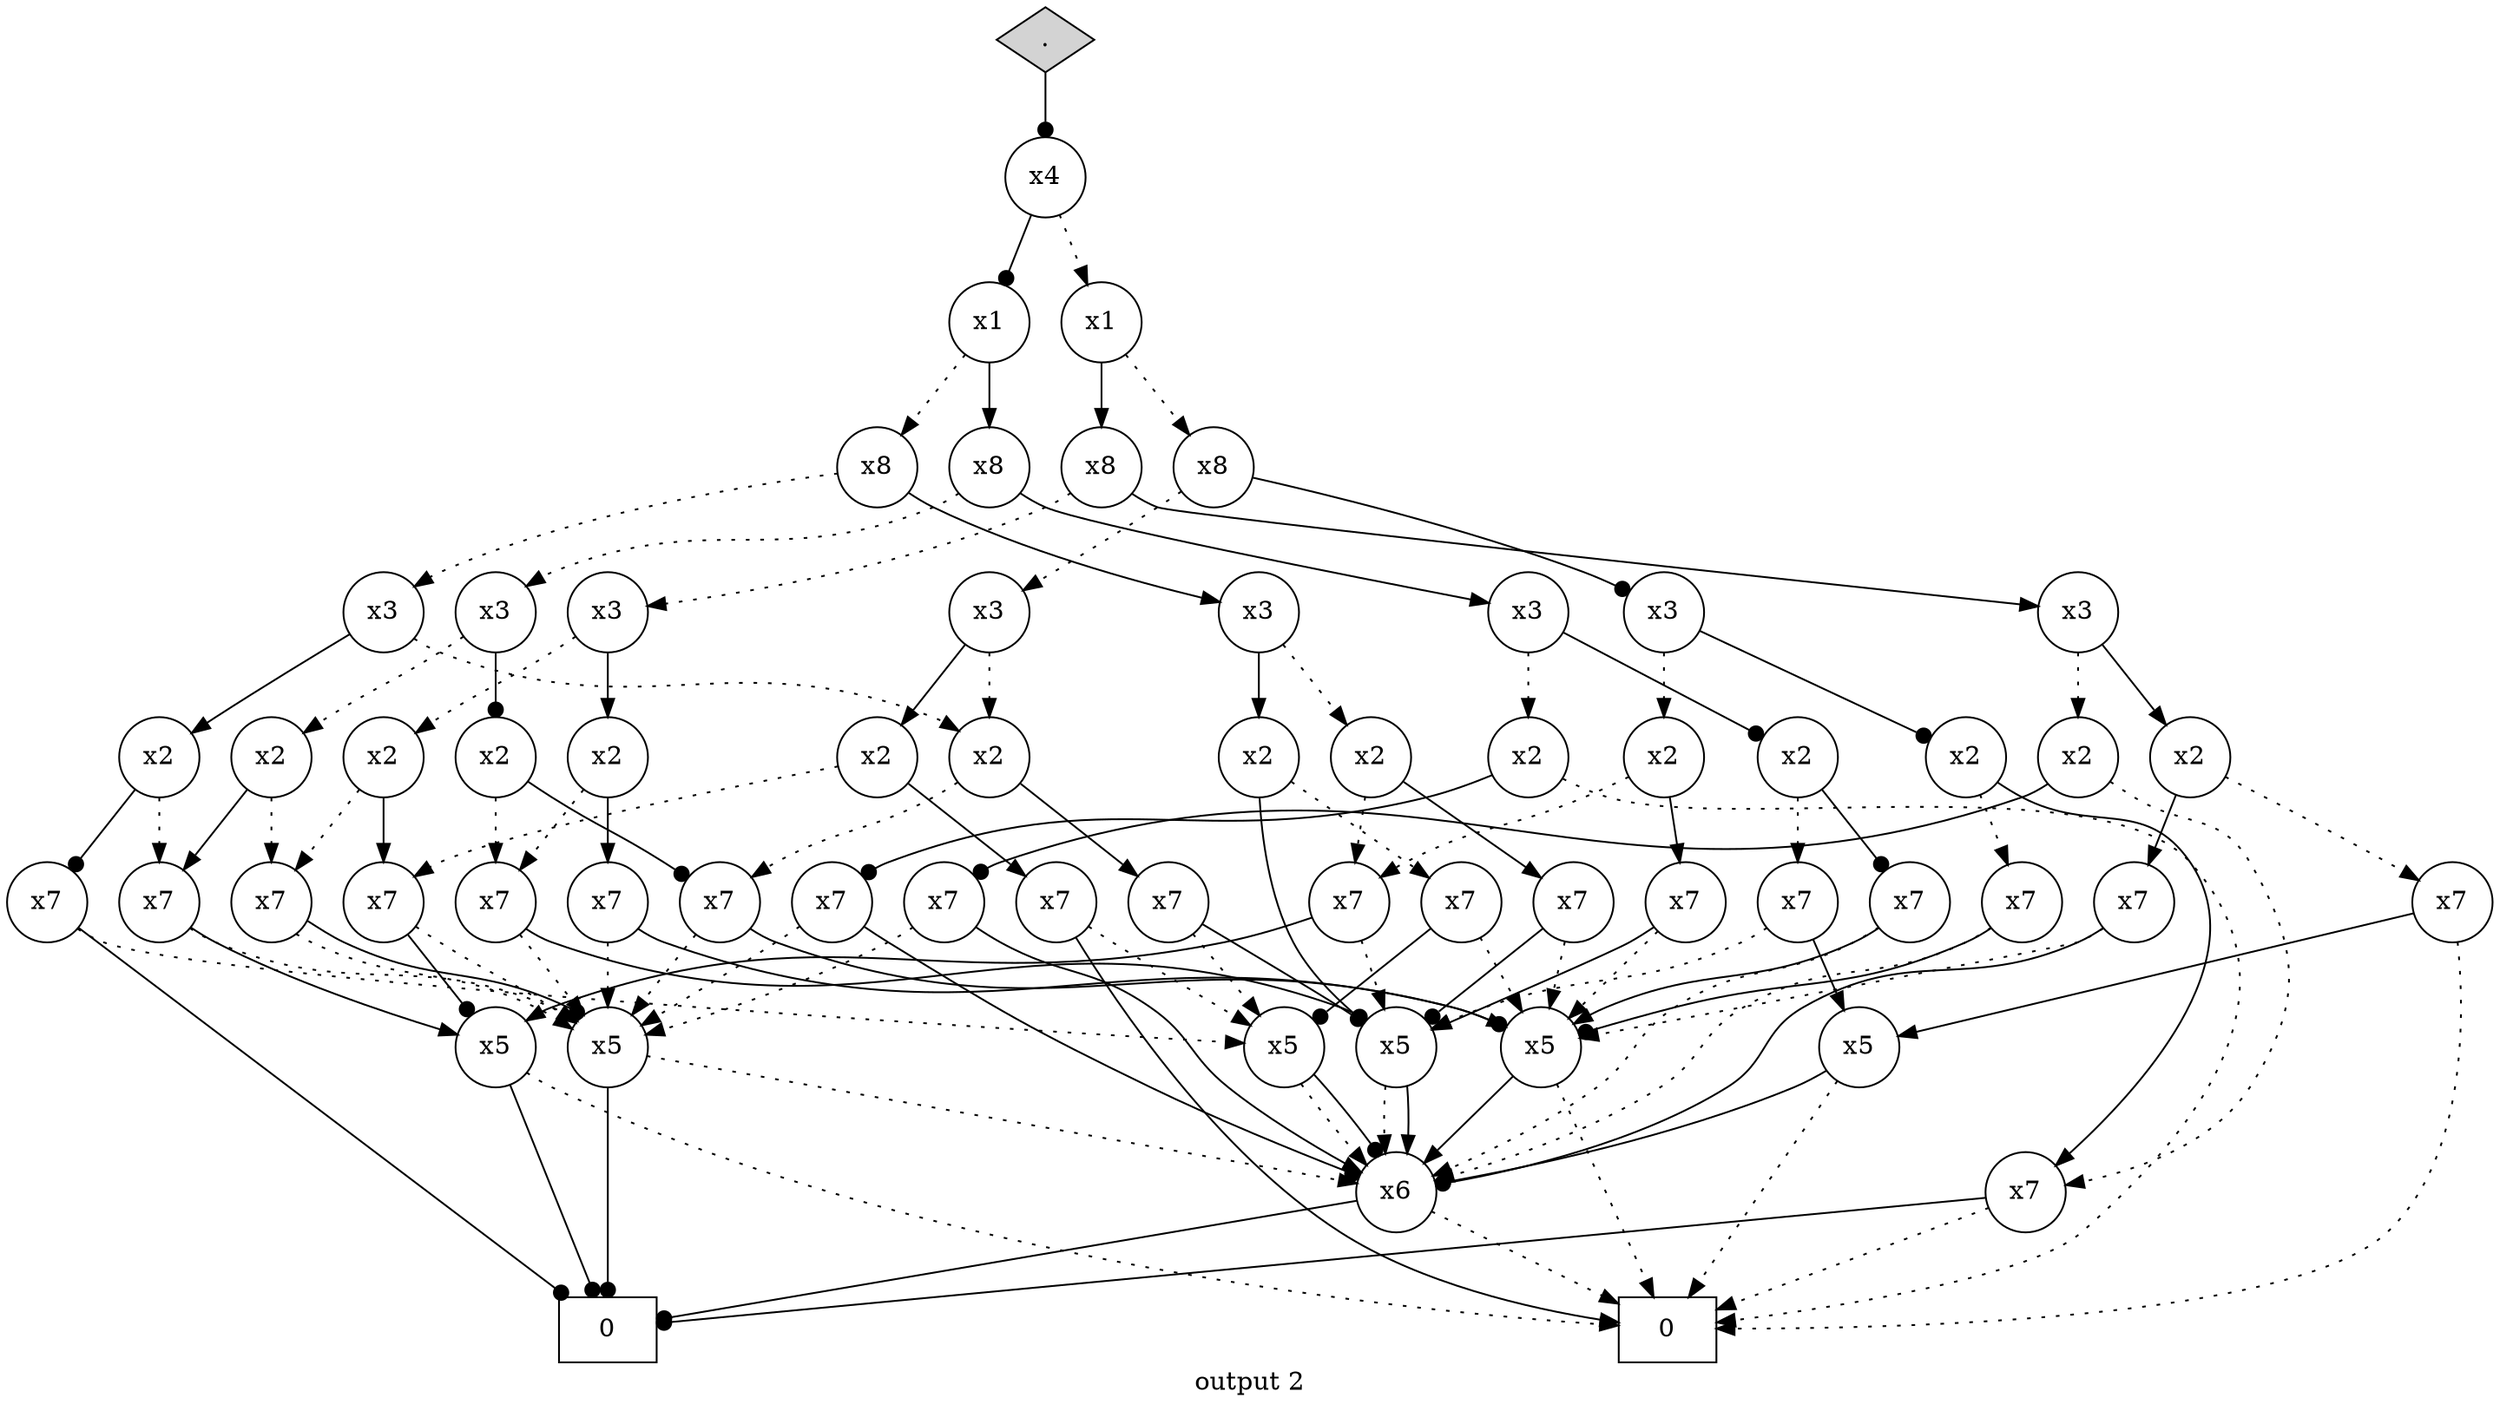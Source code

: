 digraph BDD {
	label = "output 2";
	node [shape=circle];
    "ROOT" [shape=diamond, label=".", style=filled, fillcolor=lightgrey];
    "ROOT" -> "0x559591b180d0" [arrowhead=dot];
    "0x559591b180d0" [label="x4"];
    "0x559591b180d0" -> "0x559591b10d50" [style=dotted];
    "0x559591b10d50" [label="x1"];
    "0x559591b10d50" -> "0x559591b10bb0" [style=dotted];
    "0x559591b10bb0" [label="x8"];
    "0x559591b10bb0" -> "0x559591ad4a00" [style=dotted];
    "0x559591ad4a00" [label="x3"];
    "0x559591ad4a00" -> "0x559591ad4340" [style=dotted];
    "0x559591ad4340" [label="x2"];
    "0x559591ad4340" -> "0x559591aa3280" [style=dotted];
    "0x559591aa3280" [label="x7"];
    "0x559591aa3280" -> "0x559591a57090" [style=dotted];
    "0x559591a57090" [label="x5"];
    "0x559591a57090" -> "0x559591a57bd0" [style=dotted];
    "0x559591a57bd0" [label="x6"];
    "0x559591a57bd0" -> "0x559591a53ec0" [style=dotted];
    "0x559591a53ec0" [shape=box, label="0"];
    "0x559591a57bd0" -> "0x559591a53f20" [style=solid, arrowhead=dot];
    "0x559591a53f20" [shape=box, label="0"];
    "0x559591a57090" -> "0x559591a53f20" [style=solid, arrowhead=dot];
    "0x559591aa3280" -> "0x559591a5d800" [style=solid];
    "0x559591a5d800" [label="x5"];
    "0x559591a5d800" -> "0x559591a53ec0" [style=dotted];
    "0x559591a5d800" -> "0x559591a57bd0" [style=solid];
    "0x559591ad4340" -> "0x559591a61240" [style=solid];
    "0x559591a61240" [label="x7"];
    "0x559591a61240" -> "0x559591a59110" [style=dotted];
    "0x559591a59110" [label="x5"];
    "0x559591a59110" -> "0x559591a57bd0" [style=dotted];
    "0x559591a59110" -> "0x559591a57bd0" [style=solid, arrowhead=dot];
    "0x559591a61240" -> "0x559591a610a0" [style=solid, arrowhead=dot];
    "0x559591a610a0" [label="x5"];
    "0x559591a610a0" -> "0x559591a57bd0" [style=dotted];
    "0x559591a610a0" -> "0x559591a57bd0" [style=solid];
    "0x559591ad4a00" -> "0x559591ad4860" [style=solid];
    "0x559591ad4860" [label="x2"];
    "0x559591ad4860" -> "0x559591ac2a60" [style=dotted];
    "0x559591ac2a60" [label="x7"];
    "0x559591ac2a60" -> "0x559591a57090" [style=dotted];
    "0x559591ac2a60" -> "0x559591a57af0" [style=solid, arrowhead=dot];
    "0x559591a57af0" [label="x5"];
    "0x559591a57af0" -> "0x559591a53ec0" [style=dotted];
    "0x559591a57af0" -> "0x559591a53f20" [style=solid, arrowhead=dot];
    "0x559591ad4860" -> "0x559591a600a0" [style=solid];
    "0x559591a600a0" [label="x7"];
    "0x559591a600a0" -> "0x559591a59110" [style=dotted];
    "0x559591a600a0" -> "0x559591a53ec0" [style=solid];
    "0x559591b10bb0" -> "0x559591b10a10" [style=solid, arrowhead=dot];
    "0x559591b10a10" [label="x3"];
    "0x559591b10a10" -> "0x559591af8660" [style=dotted];
    "0x559591af8660" [label="x2"];
    "0x559591af8660" -> "0x559591ab64a0" [style=dotted];
    "0x559591ab64a0" [label="x7"];
    "0x559591ab64a0" -> "0x559591a610a0" [style=dotted];
    "0x559591ab64a0" -> "0x559591a57af0" [style=solid];
    "0x559591af8660" -> "0x559591ae8e40" [style=solid];
    "0x559591ae8e40" [label="x7"];
    "0x559591ae8e40" -> "0x559591a5d800" [style=dotted];
    "0x559591ae8e40" -> "0x559591a610a0" [style=solid];
    "0x559591b10a10" -> "0x559591b106b0" [style=solid, arrowhead=dot];
    "0x559591b106b0" [label="x2"];
    "0x559591b106b0" -> "0x559591ab01c0" [style=dotted];
    "0x559591ab01c0" [label="x7"];
    "0x559591ab01c0" -> "0x559591a57bd0" [style=dotted];
    "0x559591ab01c0" -> "0x559591a5d800" [style=solid, arrowhead=dot];
    "0x559591b106b0" -> "0x559591a57cb0" [style=solid];
    "0x559591a57cb0" [label="x7"];
    "0x559591a57cb0" -> "0x559591a53ec0" [style=dotted];
    "0x559591a57cb0" -> "0x559591a53f20" [style=solid, arrowhead=dot];
    "0x559591b10d50" -> "0x559591b0eb50" [style=solid];
    "0x559591b0eb50" [label="x8"];
    "0x559591b0eb50" -> "0x559591a97060" [style=dotted];
    "0x559591a97060" [label="x3"];
    "0x559591a97060" -> "0x559591a969c0" [style=dotted];
    "0x559591a969c0" [label="x2"];
    "0x559591a969c0" -> "0x559591a57310" [style=dotted];
    "0x559591a57310" [label="x7"];
    "0x559591a57310" -> "0x559591a57090" [style=dotted];
    "0x559591a57310" -> "0x559591a57090" [style=solid, arrowhead=dot];
    "0x559591a969c0" -> "0x559591ac2a60" [style=solid];
    "0x559591a97060" -> "0x559591a96ec0" [style=solid];
    "0x559591a96ec0" [label="x2"];
    "0x559591a96ec0" -> "0x559591a96d20" [style=dotted];
    "0x559591a96d20" [label="x7"];
    "0x559591a96d20" -> "0x559591a57090" [style=dotted];
    "0x559591a96d20" -> "0x559591a610a0" [style=solid, arrowhead=dot];
    "0x559591a96ec0" -> "0x559591aad8a0" [style=solid];
    "0x559591aad8a0" [label="x7"];
    "0x559591aad8a0" -> "0x559591a57090" [style=dotted];
    "0x559591aad8a0" -> "0x559591a5d800" [style=solid, arrowhead=dot];
    "0x559591b0eb50" -> "0x559591b0e9b0" [style=solid];
    "0x559591b0e9b0" [label="x3"];
    "0x559591b0e9b0" -> "0x559591b0e810" [style=dotted];
    "0x559591b0e810" [label="x2"];
    "0x559591b0e810" -> "0x559591a57cb0" [style=dotted];
    "0x559591b0e810" -> "0x559591aa6500" [style=solid, arrowhead=dot];
    "0x559591aa6500" [label="x7"];
    "0x559591aa6500" -> "0x559591a57090" [style=dotted];
    "0x559591aa6500" -> "0x559591a57bd0" [style=solid];
    "0x559591b0e9b0" -> "0x559591b0e590" [style=solid];
    "0x559591b0e590" [label="x2"];
    "0x559591b0e590" -> "0x559591ad35e0" [style=dotted];
    "0x559591ad35e0" [label="x7"];
    "0x559591ad35e0" -> "0x559591a53ec0" [style=dotted];
    "0x559591ad35e0" -> "0x559591a58c30" [style=solid];
    "0x559591a58c30" [label="x5"];
    "0x559591a58c30" -> "0x559591a53ec0" [style=dotted];
    "0x559591a58c30" -> "0x559591a57bd0" [style=solid, arrowhead=dot];
    "0x559591b0e590" -> "0x559591aa2520" [style=solid];
    "0x559591aa2520" [label="x7"];
    "0x559591aa2520" -> "0x559591a5d800" [style=dotted];
    "0x559591aa2520" -> "0x559591a57bd0" [style=solid, arrowhead=dot];
    "0x559591b180d0" -> "0x559591b17f30" [style=solid, arrowhead=dot];
    "0x559591b17f30" [label="x1"];
    "0x559591b17f30" -> "0x559591b17d90" [style=dotted];
    "0x559591b17d90" [label="x8"];
    "0x559591b17d90" -> "0x559591b17bf0" [style=dotted];
    "0x559591b17bf0" [label="x3"];
    "0x559591b17bf0" -> "0x559591ad4340" [style=dotted];
    "0x559591b17bf0" -> "0x559591b17a50" [style=solid];
    "0x559591b17a50" [label="x2"];
    "0x559591b17a50" -> "0x559591ac2f60" [style=dotted];
    "0x559591ac2f60" [label="x7"];
    "0x559591ac2f60" -> "0x559591a57090" [style=dotted];
    "0x559591ac2f60" -> "0x559591a57af0" [style=solid];
    "0x559591b17a50" -> "0x559591a592b0" [style=solid, arrowhead=dot];
    "0x559591a592b0" [label="x7"];
    "0x559591a592b0" -> "0x559591a59110" [style=dotted];
    "0x559591a592b0" -> "0x559591a53f20" [style=solid, arrowhead=dot];
    "0x559591b17d90" -> "0x559591b177d0" [style=solid];
    "0x559591b177d0" [label="x3"];
    "0x559591b177d0" -> "0x559591af4d20" [style=dotted];
    "0x559591af4d20" [label="x2"];
    "0x559591af4d20" -> "0x559591ab64a0" [style=dotted];
    "0x559591af4d20" -> "0x559591aebca0" [style=solid];
    "0x559591aebca0" [label="x7"];
    "0x559591aebca0" -> "0x559591a5d800" [style=dotted];
    "0x559591aebca0" -> "0x559591a610a0" [style=solid, arrowhead=dot];
    "0x559591b177d0" -> "0x559591b003e0" [style=solid];
    "0x559591b003e0" [label="x2"];
    "0x559591b003e0" -> "0x559591adf9c0" [style=dotted];
    "0x559591adf9c0" [label="x7"];
    "0x559591adf9c0" -> "0x559591a5d800" [style=dotted];
    "0x559591adf9c0" -> "0x559591a59110" [style=solid, arrowhead=dot];
    "0x559591b003e0" -> "0x559591a610a0" [style=solid, arrowhead=dot];
    "0x559591b17f30" -> "0x559591b15d50" [style=solid];
    "0x559591b15d50" [label="x8"];
    "0x559591b15d50" -> "0x559591b15bb0" [style=dotted];
    "0x559591b15bb0" [label="x3"];
    "0x559591b15bb0" -> "0x559591b15a10" [style=dotted];
    "0x559591b15a10" [label="x2"];
    "0x559591b15a10" -> "0x559591a57310" [style=dotted];
    "0x559591b15a10" -> "0x559591ac2f60" [style=solid];
    "0x559591b15bb0" -> "0x559591b11870" [style=solid, arrowhead=dot];
    "0x559591b11870" [label="x2"];
    "0x559591b11870" -> "0x559591a96d20" [style=dotted];
    "0x559591b11870" -> "0x559591aa3280" [style=solid, arrowhead=dot];
    "0x559591b15d50" -> "0x559591b154f0" [style=solid];
    "0x559591b154f0" [label="x3"];
    "0x559591b154f0" -> "0x559591b15350" [style=dotted];
    "0x559591b15350" [label="x2"];
    "0x559591b15350" -> "0x559591a53ec0" [style=dotted];
    "0x559591b15350" -> "0x559591aa5d80" [style=solid, arrowhead=dot];
    "0x559591aa5d80" [label="x7"];
    "0x559591aa5d80" -> "0x559591a57090" [style=dotted];
    "0x559591aa5d80" -> "0x559591a57bd0" [style=solid, arrowhead=dot];
    "0x559591b154f0" -> "0x559591b151b0" [style=solid, arrowhead=dot];
    "0x559591b151b0" [label="x2"];
    "0x559591b151b0" -> "0x559591aa5340" [style=dotted];
    "0x559591aa5340" [label="x7"];
    "0x559591aa5340" -> "0x559591a610a0" [style=dotted];
    "0x559591aa5340" -> "0x559591a58c30" [style=solid];
    "0x559591b151b0" -> "0x559591ac6f30" [style=solid, arrowhead=dot];
    "0x559591ac6f30" [label="x7"];
    "0x559591ac6f30" -> "0x559591a57bd0" [style=dotted];
    "0x559591ac6f30" -> "0x559591a5d800" [style=solid];
}
